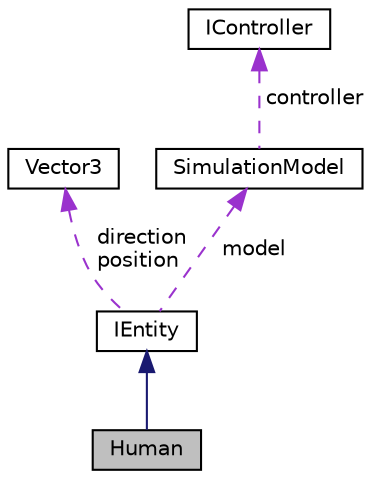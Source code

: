 digraph "Human"
{
 // LATEX_PDF_SIZE
  edge [fontname="Helvetica",fontsize="10",labelfontname="Helvetica",labelfontsize="10"];
  node [fontname="Helvetica",fontsize="10",shape=record];
  Node1 [label="Human",height=0.2,width=0.4,color="black", fillcolor="grey75", style="filled", fontcolor="black",tooltip="Represents a human in a physical system."];
  Node2 -> Node1 [dir="back",color="midnightblue",fontsize="10",style="solid"];
  Node2 [label="IEntity",height=0.2,width=0.4,color="black", fillcolor="white", style="filled",URL="$classIEntity.html",tooltip="Represents an entity in a physical system."];
  Node3 -> Node2 [dir="back",color="darkorchid3",fontsize="10",style="dashed",label=" direction\nposition" ];
  Node3 [label="Vector3",height=0.2,width=0.4,color="black", fillcolor="white", style="filled",URL="$classVector3.html",tooltip=" "];
  Node4 -> Node2 [dir="back",color="darkorchid3",fontsize="10",style="dashed",label=" model" ];
  Node4 [label="SimulationModel",height=0.2,width=0.4,color="black", fillcolor="white", style="filled",URL="$classSimulationModel.html",tooltip="Class SimulationModel handling the transit simulation. it can communicate with the controller."];
  Node5 -> Node4 [dir="back",color="darkorchid3",fontsize="10",style="dashed",label=" controller" ];
  Node5 [label="IController",height=0.2,width=0.4,color="black", fillcolor="white", style="filled",URL="$classIController.html",tooltip="class for IController used for transit service. Uses the Model View"];
}

